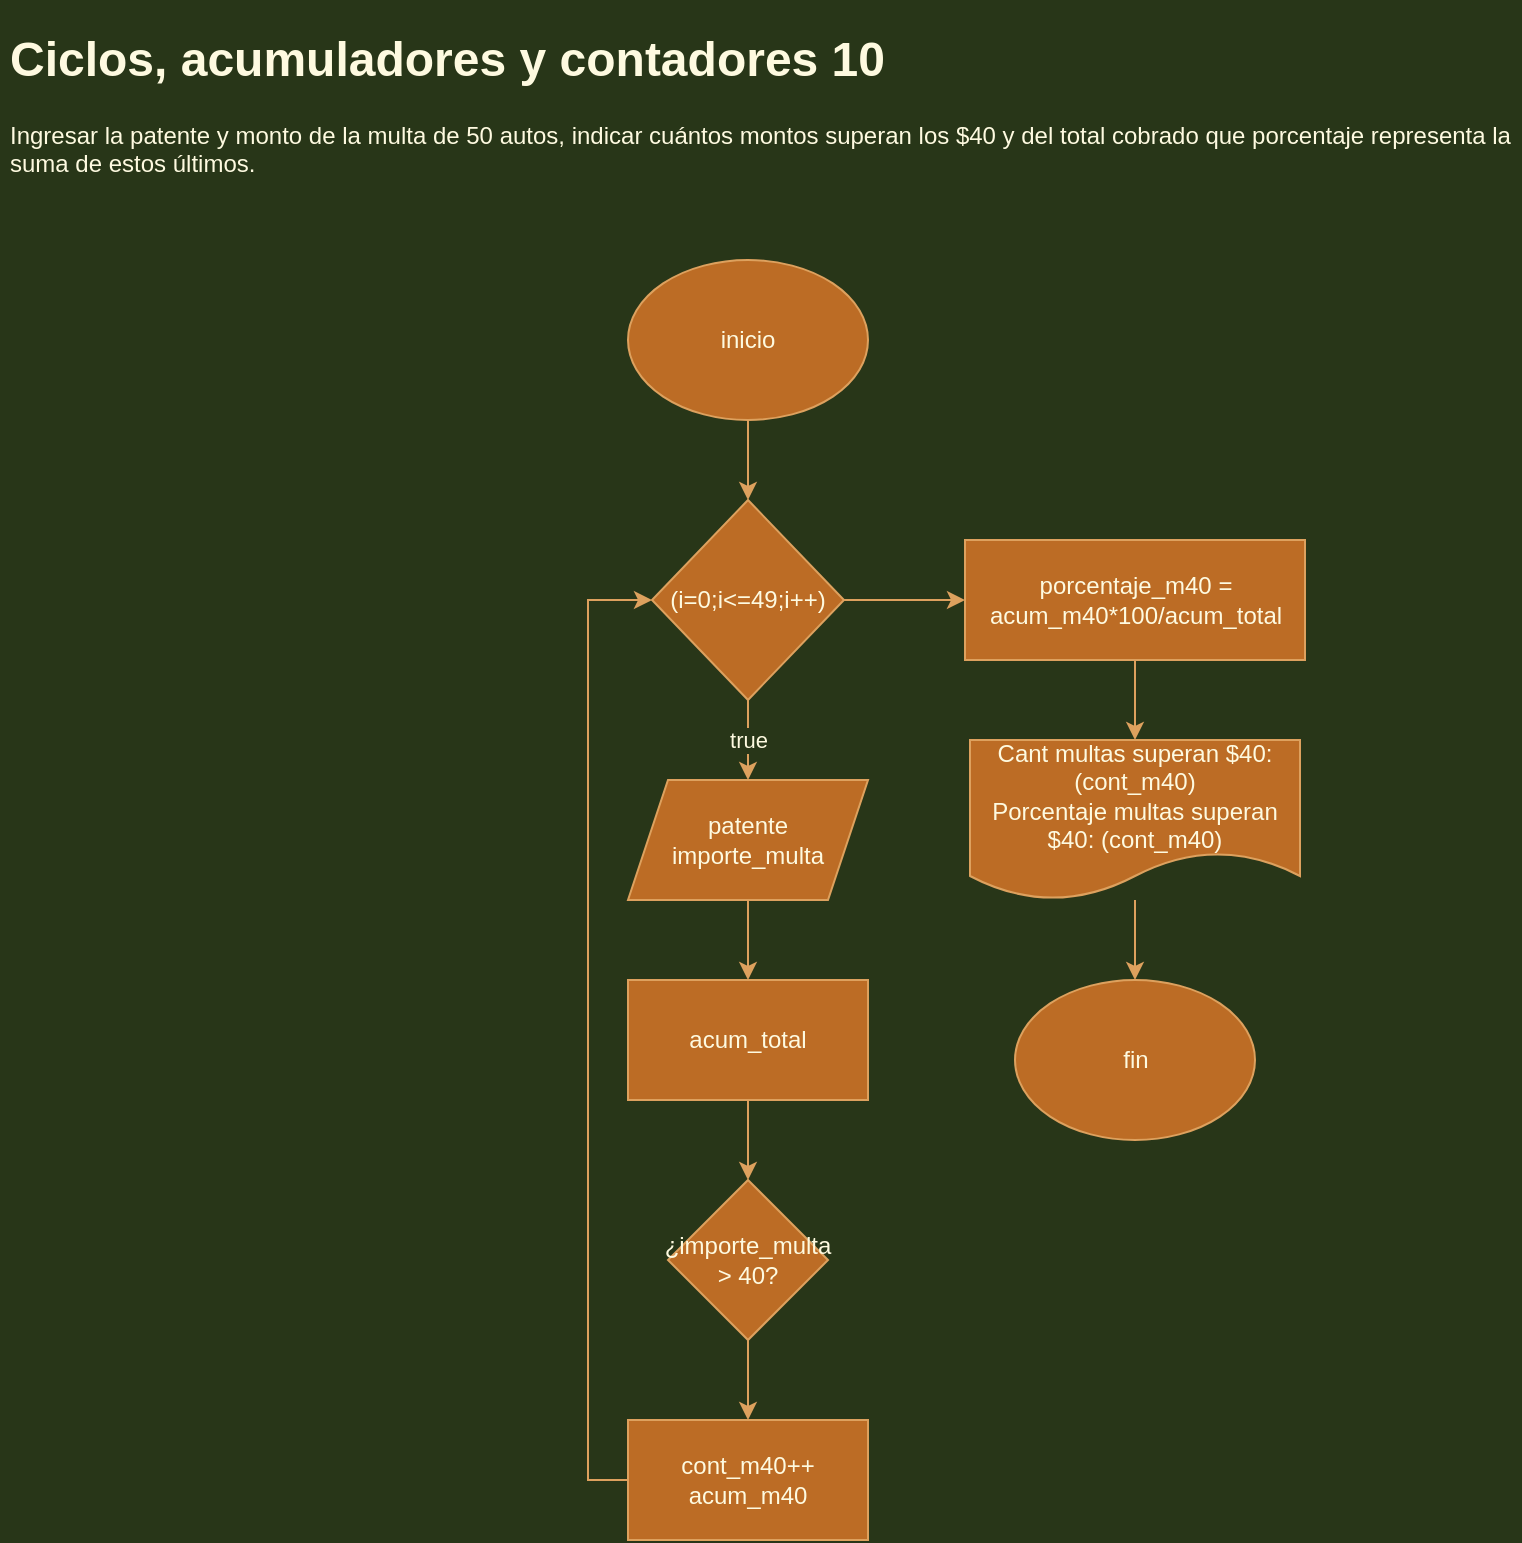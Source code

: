 <mxfile version="13.7.5" type="device"><diagram id="ed_TzD_ippybeAN7poc0" name="Page-1"><mxGraphModel dx="694" dy="689" grid="1" gridSize="10" guides="1" tooltips="1" connect="1" arrows="1" fold="1" page="1" pageScale="1" pageWidth="827" pageHeight="1169" background="#283618" math="0" shadow="0"><root><mxCell id="0"/><mxCell id="1" parent="0"/><mxCell id="ACaNsUdh_l2Xp3AKfuvK-2" value="&lt;h1&gt;Ciclos, acumuladores y contadores 10&lt;/h1&gt;&lt;p&gt;Ingresar la patente y monto de la multa de 50 autos, indicar cuántos montos superan los $40 y del total cobrado que porcentaje representa la suma de estos últimos.&lt;/p&gt;" style="text;html=1;strokeColor=none;fillColor=none;spacing=5;spacingTop=-20;whiteSpace=wrap;overflow=hidden;rounded=0;fontColor=#FEFAE0;" vertex="1" parent="1"><mxGeometry x="40" y="40" width="760" height="120" as="geometry"/></mxCell><mxCell id="ACaNsUdh_l2Xp3AKfuvK-18" value="" style="edgeStyle=orthogonalEdgeStyle;rounded=0;orthogonalLoop=1;jettySize=auto;html=1;labelBackgroundColor=#283618;strokeColor=#DDA15E;fontColor=#FEFAE0;" edge="1" parent="1" source="ACaNsUdh_l2Xp3AKfuvK-16" target="ACaNsUdh_l2Xp3AKfuvK-22"><mxGeometry relative="1" as="geometry"><mxPoint x="414" y="280" as="targetPoint"/></mxGeometry></mxCell><mxCell id="ACaNsUdh_l2Xp3AKfuvK-16" value="inicio" style="ellipse;whiteSpace=wrap;html=1;fillColor=#BC6C25;strokeColor=#DDA15E;fontColor=#FEFAE0;" vertex="1" parent="1"><mxGeometry x="354" y="160" width="120" height="80" as="geometry"/></mxCell><mxCell id="ACaNsUdh_l2Xp3AKfuvK-24" value="true" style="edgeStyle=orthogonalEdgeStyle;rounded=0;orthogonalLoop=1;jettySize=auto;html=1;labelBackgroundColor=#283618;strokeColor=#DDA15E;fontColor=#FEFAE0;" edge="1" parent="1" source="ACaNsUdh_l2Xp3AKfuvK-22" target="ACaNsUdh_l2Xp3AKfuvK-23"><mxGeometry relative="1" as="geometry"/></mxCell><mxCell id="ACaNsUdh_l2Xp3AKfuvK-37" value="" style="edgeStyle=orthogonalEdgeStyle;rounded=0;orthogonalLoop=1;jettySize=auto;html=1;labelBackgroundColor=#283618;strokeColor=#DDA15E;fontColor=#FEFAE0;" edge="1" parent="1" source="ACaNsUdh_l2Xp3AKfuvK-22" target="ACaNsUdh_l2Xp3AKfuvK-36"><mxGeometry relative="1" as="geometry"/></mxCell><mxCell id="ACaNsUdh_l2Xp3AKfuvK-22" value="(i=0;i&amp;lt;=49;i++)" style="rhombus;whiteSpace=wrap;html=1;fillColor=#BC6C25;strokeColor=#DDA15E;fontColor=#FEFAE0;" vertex="1" parent="1"><mxGeometry x="366" y="280" width="96" height="100" as="geometry"/></mxCell><mxCell id="ACaNsUdh_l2Xp3AKfuvK-31" value="" style="edgeStyle=orthogonalEdgeStyle;rounded=0;orthogonalLoop=1;jettySize=auto;html=1;labelBackgroundColor=#283618;strokeColor=#DDA15E;fontColor=#FEFAE0;" edge="1" parent="1" source="ACaNsUdh_l2Xp3AKfuvK-23" target="ACaNsUdh_l2Xp3AKfuvK-30"><mxGeometry relative="1" as="geometry"/></mxCell><mxCell id="ACaNsUdh_l2Xp3AKfuvK-23" value="patente&lt;br&gt;importe_multa" style="shape=parallelogram;perimeter=parallelogramPerimeter;whiteSpace=wrap;html=1;fixedSize=1;fillColor=#BC6C25;strokeColor=#DDA15E;fontColor=#FEFAE0;" vertex="1" parent="1"><mxGeometry x="354" y="420" width="120" height="60" as="geometry"/></mxCell><mxCell id="ACaNsUdh_l2Xp3AKfuvK-28" value="" style="edgeStyle=orthogonalEdgeStyle;rounded=0;orthogonalLoop=1;jettySize=auto;html=1;labelBackgroundColor=#283618;strokeColor=#DDA15E;fontColor=#FEFAE0;" edge="1" parent="1" source="ACaNsUdh_l2Xp3AKfuvK-25" target="ACaNsUdh_l2Xp3AKfuvK-27"><mxGeometry relative="1" as="geometry"/></mxCell><mxCell id="ACaNsUdh_l2Xp3AKfuvK-25" value="¿importe_multa &amp;gt; 40?" style="rhombus;whiteSpace=wrap;html=1;fillColor=#BC6C25;strokeColor=#DDA15E;fontColor=#FEFAE0;" vertex="1" parent="1"><mxGeometry x="374" y="620" width="80" height="80" as="geometry"/></mxCell><mxCell id="ACaNsUdh_l2Xp3AKfuvK-34" style="edgeStyle=orthogonalEdgeStyle;rounded=0;orthogonalLoop=1;jettySize=auto;html=1;entryX=0;entryY=0.5;entryDx=0;entryDy=0;exitX=0;exitY=0.5;exitDx=0;exitDy=0;labelBackgroundColor=#283618;strokeColor=#DDA15E;fontColor=#FEFAE0;" edge="1" parent="1" source="ACaNsUdh_l2Xp3AKfuvK-27" target="ACaNsUdh_l2Xp3AKfuvK-22"><mxGeometry relative="1" as="geometry"/></mxCell><mxCell id="ACaNsUdh_l2Xp3AKfuvK-27" value="cont_m40++&lt;br&gt;acum_m40" style="whiteSpace=wrap;html=1;fillColor=#BC6C25;strokeColor=#DDA15E;fontColor=#FEFAE0;" vertex="1" parent="1"><mxGeometry x="354" y="740" width="120" height="60" as="geometry"/></mxCell><mxCell id="ACaNsUdh_l2Xp3AKfuvK-33" value="" style="edgeStyle=orthogonalEdgeStyle;rounded=0;orthogonalLoop=1;jettySize=auto;html=1;labelBackgroundColor=#283618;strokeColor=#DDA15E;fontColor=#FEFAE0;" edge="1" parent="1" source="ACaNsUdh_l2Xp3AKfuvK-30" target="ACaNsUdh_l2Xp3AKfuvK-25"><mxGeometry relative="1" as="geometry"/></mxCell><mxCell id="ACaNsUdh_l2Xp3AKfuvK-30" value="acum_total" style="whiteSpace=wrap;html=1;fillColor=#BC6C25;strokeColor=#DDA15E;fontColor=#FEFAE0;" vertex="1" parent="1"><mxGeometry x="354" y="520" width="120" height="60" as="geometry"/></mxCell><mxCell id="ACaNsUdh_l2Xp3AKfuvK-39" value="" style="edgeStyle=orthogonalEdgeStyle;rounded=0;orthogonalLoop=1;jettySize=auto;html=1;labelBackgroundColor=#283618;strokeColor=#DDA15E;fontColor=#FEFAE0;" edge="1" parent="1" source="ACaNsUdh_l2Xp3AKfuvK-36" target="ACaNsUdh_l2Xp3AKfuvK-38"><mxGeometry relative="1" as="geometry"/></mxCell><mxCell id="ACaNsUdh_l2Xp3AKfuvK-36" value="porcentaje_m40 = acum_m40*100/acum_total" style="rounded=0;whiteSpace=wrap;html=1;fillColor=#BC6C25;strokeColor=#DDA15E;fontColor=#FEFAE0;" vertex="1" parent="1"><mxGeometry x="522.5" y="300" width="170" height="60" as="geometry"/></mxCell><mxCell id="ACaNsUdh_l2Xp3AKfuvK-41" value="" style="edgeStyle=orthogonalEdgeStyle;rounded=0;orthogonalLoop=1;jettySize=auto;html=1;labelBackgroundColor=#283618;strokeColor=#DDA15E;fontColor=#FEFAE0;" edge="1" parent="1" source="ACaNsUdh_l2Xp3AKfuvK-38" target="ACaNsUdh_l2Xp3AKfuvK-40"><mxGeometry relative="1" as="geometry"/></mxCell><mxCell id="ACaNsUdh_l2Xp3AKfuvK-38" value="Cant multas superan $40: (cont_m40)&lt;br&gt;Porcentaje multas superan $40: (cont_m40)" style="shape=document;whiteSpace=wrap;html=1;boundedLbl=1;rounded=0;fillColor=#BC6C25;strokeColor=#DDA15E;fontColor=#FEFAE0;" vertex="1" parent="1"><mxGeometry x="525" y="400" width="165" height="80" as="geometry"/></mxCell><mxCell id="ACaNsUdh_l2Xp3AKfuvK-40" value="fin" style="ellipse;whiteSpace=wrap;html=1;rounded=0;fillColor=#BC6C25;strokeColor=#DDA15E;fontColor=#FEFAE0;" vertex="1" parent="1"><mxGeometry x="547.5" y="520" width="120" height="80" as="geometry"/></mxCell></root></mxGraphModel></diagram></mxfile>